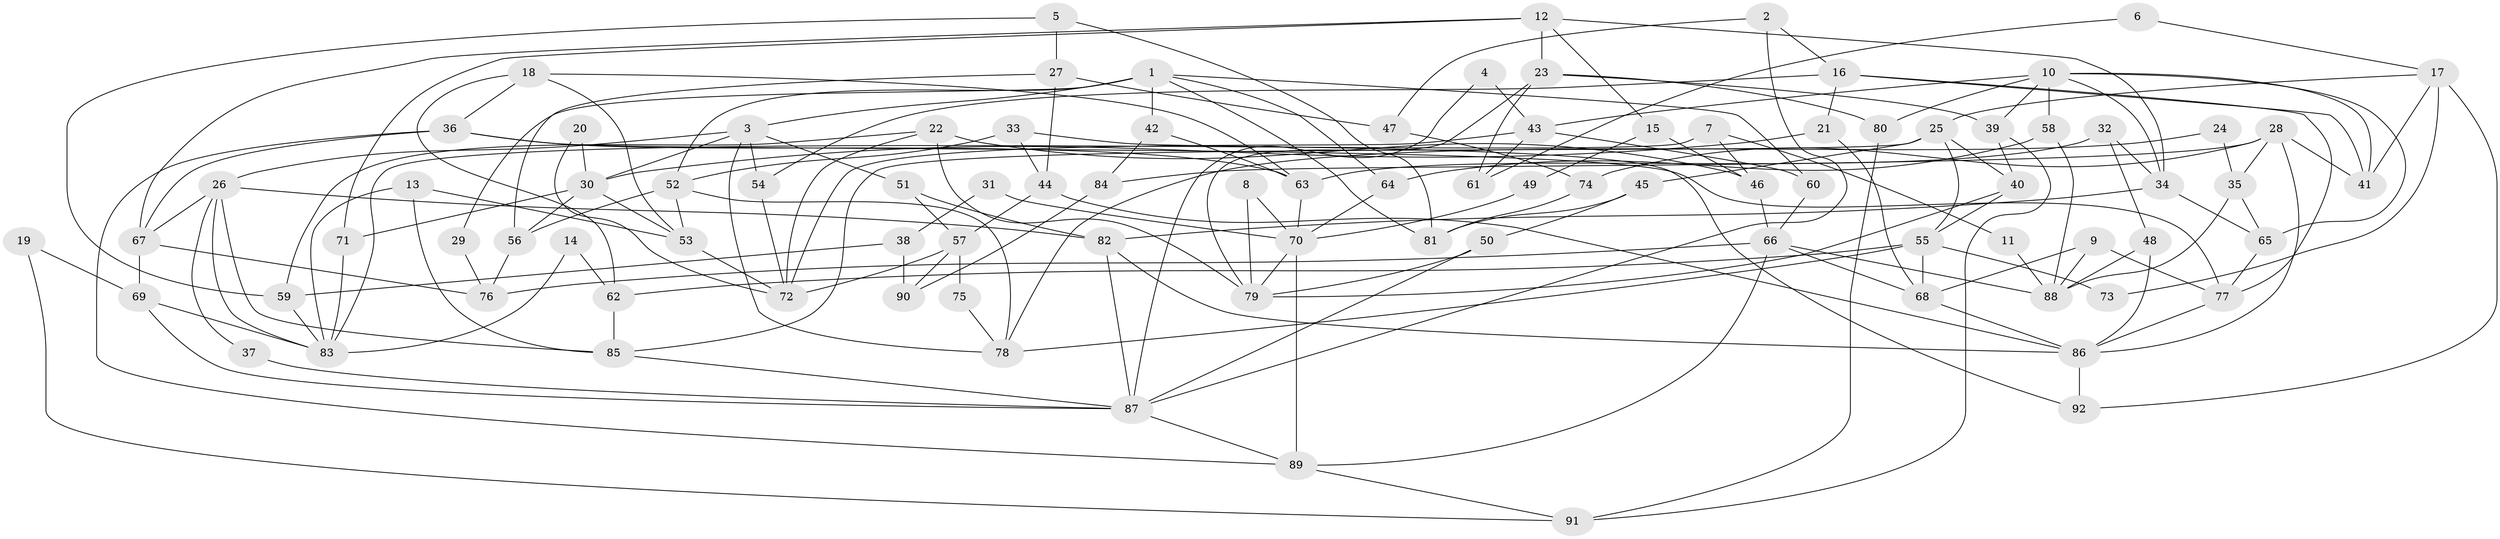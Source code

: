 // Generated by graph-tools (version 1.1) at 2025/49/03/09/25 04:49:06]
// undirected, 92 vertices, 184 edges
graph export_dot {
graph [start="1"]
  node [color=gray90,style=filled];
  1;
  2;
  3;
  4;
  5;
  6;
  7;
  8;
  9;
  10;
  11;
  12;
  13;
  14;
  15;
  16;
  17;
  18;
  19;
  20;
  21;
  22;
  23;
  24;
  25;
  26;
  27;
  28;
  29;
  30;
  31;
  32;
  33;
  34;
  35;
  36;
  37;
  38;
  39;
  40;
  41;
  42;
  43;
  44;
  45;
  46;
  47;
  48;
  49;
  50;
  51;
  52;
  53;
  54;
  55;
  56;
  57;
  58;
  59;
  60;
  61;
  62;
  63;
  64;
  65;
  66;
  67;
  68;
  69;
  70;
  71;
  72;
  73;
  74;
  75;
  76;
  77;
  78;
  79;
  80;
  81;
  82;
  83;
  84;
  85;
  86;
  87;
  88;
  89;
  90;
  91;
  92;
  1 -- 52;
  1 -- 60;
  1 -- 3;
  1 -- 29;
  1 -- 42;
  1 -- 64;
  1 -- 81;
  2 -- 16;
  2 -- 87;
  2 -- 47;
  3 -- 54;
  3 -- 26;
  3 -- 30;
  3 -- 51;
  3 -- 78;
  4 -- 87;
  4 -- 43;
  5 -- 59;
  5 -- 81;
  5 -- 27;
  6 -- 61;
  6 -- 17;
  7 -- 46;
  7 -- 83;
  7 -- 11;
  8 -- 79;
  8 -- 70;
  9 -- 88;
  9 -- 68;
  9 -- 77;
  10 -- 39;
  10 -- 65;
  10 -- 34;
  10 -- 41;
  10 -- 43;
  10 -- 58;
  10 -- 80;
  11 -- 88;
  12 -- 71;
  12 -- 34;
  12 -- 15;
  12 -- 23;
  12 -- 67;
  13 -- 85;
  13 -- 83;
  13 -- 53;
  14 -- 62;
  14 -- 83;
  15 -- 46;
  15 -- 49;
  16 -- 21;
  16 -- 41;
  16 -- 54;
  16 -- 77;
  17 -- 25;
  17 -- 41;
  17 -- 73;
  17 -- 92;
  18 -- 63;
  18 -- 36;
  18 -- 53;
  18 -- 62;
  19 -- 91;
  19 -- 69;
  20 -- 72;
  20 -- 30;
  21 -- 68;
  21 -- 30;
  22 -- 72;
  22 -- 79;
  22 -- 46;
  22 -- 59;
  23 -- 80;
  23 -- 39;
  23 -- 61;
  23 -- 79;
  24 -- 78;
  24 -- 35;
  25 -- 85;
  25 -- 40;
  25 -- 45;
  25 -- 55;
  26 -- 82;
  26 -- 37;
  26 -- 67;
  26 -- 83;
  26 -- 85;
  27 -- 44;
  27 -- 47;
  27 -- 56;
  28 -- 86;
  28 -- 74;
  28 -- 35;
  28 -- 41;
  28 -- 84;
  29 -- 76;
  30 -- 53;
  30 -- 56;
  30 -- 71;
  31 -- 38;
  31 -- 70;
  32 -- 34;
  32 -- 48;
  32 -- 63;
  33 -- 92;
  33 -- 52;
  33 -- 44;
  34 -- 65;
  34 -- 82;
  35 -- 88;
  35 -- 65;
  36 -- 67;
  36 -- 77;
  36 -- 63;
  36 -- 89;
  37 -- 87;
  38 -- 90;
  38 -- 59;
  39 -- 40;
  39 -- 91;
  40 -- 55;
  40 -- 79;
  42 -- 63;
  42 -- 84;
  43 -- 72;
  43 -- 60;
  43 -- 61;
  44 -- 86;
  44 -- 57;
  45 -- 50;
  45 -- 81;
  46 -- 66;
  47 -- 74;
  48 -- 86;
  48 -- 88;
  49 -- 70;
  50 -- 87;
  50 -- 79;
  51 -- 82;
  51 -- 57;
  52 -- 53;
  52 -- 56;
  52 -- 78;
  53 -- 72;
  54 -- 72;
  55 -- 78;
  55 -- 62;
  55 -- 68;
  55 -- 73;
  56 -- 76;
  57 -- 72;
  57 -- 75;
  57 -- 90;
  58 -- 64;
  58 -- 88;
  59 -- 83;
  60 -- 66;
  62 -- 85;
  63 -- 70;
  64 -- 70;
  65 -- 77;
  66 -- 89;
  66 -- 76;
  66 -- 68;
  66 -- 88;
  67 -- 69;
  67 -- 76;
  68 -- 86;
  69 -- 87;
  69 -- 83;
  70 -- 89;
  70 -- 79;
  71 -- 83;
  74 -- 81;
  75 -- 78;
  77 -- 86;
  80 -- 91;
  82 -- 86;
  82 -- 87;
  84 -- 90;
  85 -- 87;
  86 -- 92;
  87 -- 89;
  89 -- 91;
}

